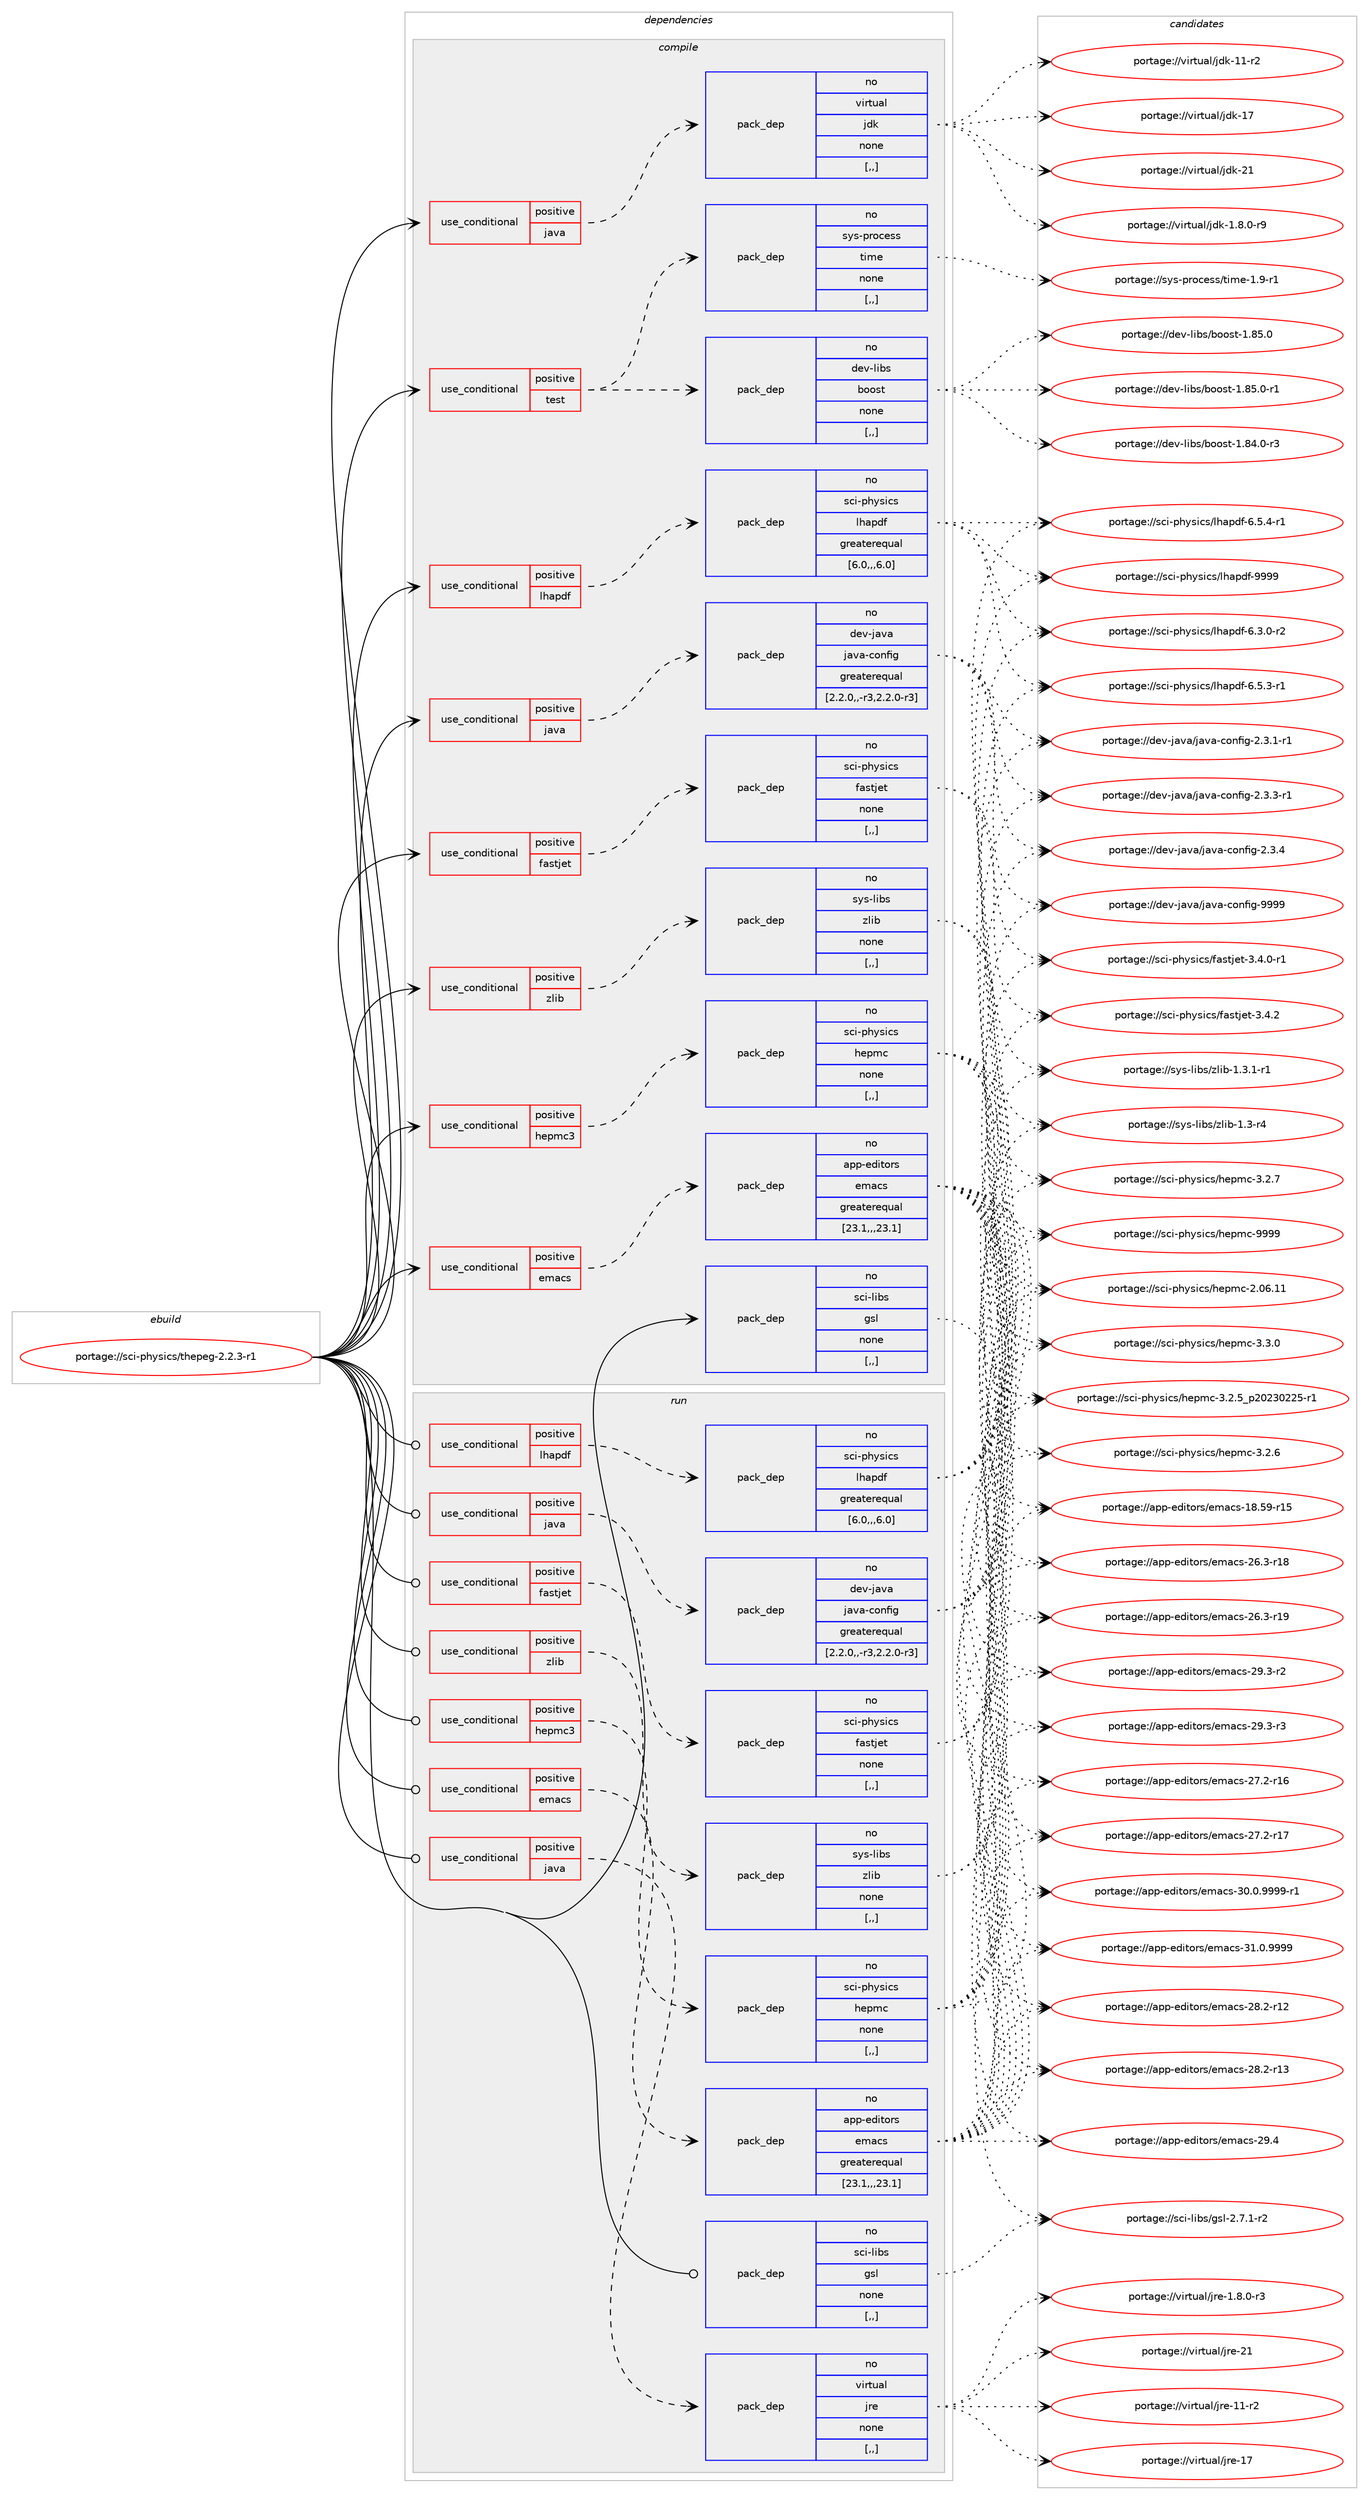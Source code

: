 digraph prolog {

# *************
# Graph options
# *************

newrank=true;
concentrate=true;
compound=true;
graph [rankdir=LR,fontname=Helvetica,fontsize=10,ranksep=1.5];#, ranksep=2.5, nodesep=0.2];
edge  [arrowhead=vee];
node  [fontname=Helvetica,fontsize=10];

# **********
# The ebuild
# **********

subgraph cluster_leftcol {
color=gray;
rank=same;
label=<<i>ebuild</i>>;
id [label="portage://sci-physics/thepeg-2.2.3-r1", color=red, width=4, href="../sci-physics/thepeg-2.2.3-r1.svg"];
}

# ****************
# The dependencies
# ****************

subgraph cluster_midcol {
color=gray;
label=<<i>dependencies</i>>;
subgraph cluster_compile {
fillcolor="#eeeeee";
style=filled;
label=<<i>compile</i>>;
subgraph cond106956 {
dependency402785 [label=<<TABLE BORDER="0" CELLBORDER="1" CELLSPACING="0" CELLPADDING="4"><TR><TD ROWSPAN="3" CELLPADDING="10">use_conditional</TD></TR><TR><TD>positive</TD></TR><TR><TD>emacs</TD></TR></TABLE>>, shape=none, color=red];
subgraph pack292985 {
dependency402786 [label=<<TABLE BORDER="0" CELLBORDER="1" CELLSPACING="0" CELLPADDING="4" WIDTH="220"><TR><TD ROWSPAN="6" CELLPADDING="30">pack_dep</TD></TR><TR><TD WIDTH="110">no</TD></TR><TR><TD>app-editors</TD></TR><TR><TD>emacs</TD></TR><TR><TD>greaterequal</TD></TR><TR><TD>[23.1,,,23.1]</TD></TR></TABLE>>, shape=none, color=blue];
}
dependency402785:e -> dependency402786:w [weight=20,style="dashed",arrowhead="vee"];
}
id:e -> dependency402785:w [weight=20,style="solid",arrowhead="vee"];
subgraph cond106957 {
dependency402787 [label=<<TABLE BORDER="0" CELLBORDER="1" CELLSPACING="0" CELLPADDING="4"><TR><TD ROWSPAN="3" CELLPADDING="10">use_conditional</TD></TR><TR><TD>positive</TD></TR><TR><TD>fastjet</TD></TR></TABLE>>, shape=none, color=red];
subgraph pack292986 {
dependency402788 [label=<<TABLE BORDER="0" CELLBORDER="1" CELLSPACING="0" CELLPADDING="4" WIDTH="220"><TR><TD ROWSPAN="6" CELLPADDING="30">pack_dep</TD></TR><TR><TD WIDTH="110">no</TD></TR><TR><TD>sci-physics</TD></TR><TR><TD>fastjet</TD></TR><TR><TD>none</TD></TR><TR><TD>[,,]</TD></TR></TABLE>>, shape=none, color=blue];
}
dependency402787:e -> dependency402788:w [weight=20,style="dashed",arrowhead="vee"];
}
id:e -> dependency402787:w [weight=20,style="solid",arrowhead="vee"];
subgraph cond106958 {
dependency402789 [label=<<TABLE BORDER="0" CELLBORDER="1" CELLSPACING="0" CELLPADDING="4"><TR><TD ROWSPAN="3" CELLPADDING="10">use_conditional</TD></TR><TR><TD>positive</TD></TR><TR><TD>hepmc3</TD></TR></TABLE>>, shape=none, color=red];
subgraph pack292987 {
dependency402790 [label=<<TABLE BORDER="0" CELLBORDER="1" CELLSPACING="0" CELLPADDING="4" WIDTH="220"><TR><TD ROWSPAN="6" CELLPADDING="30">pack_dep</TD></TR><TR><TD WIDTH="110">no</TD></TR><TR><TD>sci-physics</TD></TR><TR><TD>hepmc</TD></TR><TR><TD>none</TD></TR><TR><TD>[,,]</TD></TR></TABLE>>, shape=none, color=blue];
}
dependency402789:e -> dependency402790:w [weight=20,style="dashed",arrowhead="vee"];
}
id:e -> dependency402789:w [weight=20,style="solid",arrowhead="vee"];
subgraph cond106959 {
dependency402791 [label=<<TABLE BORDER="0" CELLBORDER="1" CELLSPACING="0" CELLPADDING="4"><TR><TD ROWSPAN="3" CELLPADDING="10">use_conditional</TD></TR><TR><TD>positive</TD></TR><TR><TD>java</TD></TR></TABLE>>, shape=none, color=red];
subgraph pack292988 {
dependency402792 [label=<<TABLE BORDER="0" CELLBORDER="1" CELLSPACING="0" CELLPADDING="4" WIDTH="220"><TR><TD ROWSPAN="6" CELLPADDING="30">pack_dep</TD></TR><TR><TD WIDTH="110">no</TD></TR><TR><TD>dev-java</TD></TR><TR><TD>java-config</TD></TR><TR><TD>greaterequal</TD></TR><TR><TD>[2.2.0,,-r3,2.2.0-r3]</TD></TR></TABLE>>, shape=none, color=blue];
}
dependency402791:e -> dependency402792:w [weight=20,style="dashed",arrowhead="vee"];
}
id:e -> dependency402791:w [weight=20,style="solid",arrowhead="vee"];
subgraph cond106960 {
dependency402793 [label=<<TABLE BORDER="0" CELLBORDER="1" CELLSPACING="0" CELLPADDING="4"><TR><TD ROWSPAN="3" CELLPADDING="10">use_conditional</TD></TR><TR><TD>positive</TD></TR><TR><TD>java</TD></TR></TABLE>>, shape=none, color=red];
subgraph pack292989 {
dependency402794 [label=<<TABLE BORDER="0" CELLBORDER="1" CELLSPACING="0" CELLPADDING="4" WIDTH="220"><TR><TD ROWSPAN="6" CELLPADDING="30">pack_dep</TD></TR><TR><TD WIDTH="110">no</TD></TR><TR><TD>virtual</TD></TR><TR><TD>jdk</TD></TR><TR><TD>none</TD></TR><TR><TD>[,,]</TD></TR></TABLE>>, shape=none, color=blue];
}
dependency402793:e -> dependency402794:w [weight=20,style="dashed",arrowhead="vee"];
}
id:e -> dependency402793:w [weight=20,style="solid",arrowhead="vee"];
subgraph cond106961 {
dependency402795 [label=<<TABLE BORDER="0" CELLBORDER="1" CELLSPACING="0" CELLPADDING="4"><TR><TD ROWSPAN="3" CELLPADDING="10">use_conditional</TD></TR><TR><TD>positive</TD></TR><TR><TD>lhapdf</TD></TR></TABLE>>, shape=none, color=red];
subgraph pack292990 {
dependency402796 [label=<<TABLE BORDER="0" CELLBORDER="1" CELLSPACING="0" CELLPADDING="4" WIDTH="220"><TR><TD ROWSPAN="6" CELLPADDING="30">pack_dep</TD></TR><TR><TD WIDTH="110">no</TD></TR><TR><TD>sci-physics</TD></TR><TR><TD>lhapdf</TD></TR><TR><TD>greaterequal</TD></TR><TR><TD>[6.0,,,6.0]</TD></TR></TABLE>>, shape=none, color=blue];
}
dependency402795:e -> dependency402796:w [weight=20,style="dashed",arrowhead="vee"];
}
id:e -> dependency402795:w [weight=20,style="solid",arrowhead="vee"];
subgraph cond106962 {
dependency402797 [label=<<TABLE BORDER="0" CELLBORDER="1" CELLSPACING="0" CELLPADDING="4"><TR><TD ROWSPAN="3" CELLPADDING="10">use_conditional</TD></TR><TR><TD>positive</TD></TR><TR><TD>test</TD></TR></TABLE>>, shape=none, color=red];
subgraph pack292991 {
dependency402798 [label=<<TABLE BORDER="0" CELLBORDER="1" CELLSPACING="0" CELLPADDING="4" WIDTH="220"><TR><TD ROWSPAN="6" CELLPADDING="30">pack_dep</TD></TR><TR><TD WIDTH="110">no</TD></TR><TR><TD>sys-process</TD></TR><TR><TD>time</TD></TR><TR><TD>none</TD></TR><TR><TD>[,,]</TD></TR></TABLE>>, shape=none, color=blue];
}
dependency402797:e -> dependency402798:w [weight=20,style="dashed",arrowhead="vee"];
subgraph pack292992 {
dependency402799 [label=<<TABLE BORDER="0" CELLBORDER="1" CELLSPACING="0" CELLPADDING="4" WIDTH="220"><TR><TD ROWSPAN="6" CELLPADDING="30">pack_dep</TD></TR><TR><TD WIDTH="110">no</TD></TR><TR><TD>dev-libs</TD></TR><TR><TD>boost</TD></TR><TR><TD>none</TD></TR><TR><TD>[,,]</TD></TR></TABLE>>, shape=none, color=blue];
}
dependency402797:e -> dependency402799:w [weight=20,style="dashed",arrowhead="vee"];
}
id:e -> dependency402797:w [weight=20,style="solid",arrowhead="vee"];
subgraph cond106963 {
dependency402800 [label=<<TABLE BORDER="0" CELLBORDER="1" CELLSPACING="0" CELLPADDING="4"><TR><TD ROWSPAN="3" CELLPADDING="10">use_conditional</TD></TR><TR><TD>positive</TD></TR><TR><TD>zlib</TD></TR></TABLE>>, shape=none, color=red];
subgraph pack292993 {
dependency402801 [label=<<TABLE BORDER="0" CELLBORDER="1" CELLSPACING="0" CELLPADDING="4" WIDTH="220"><TR><TD ROWSPAN="6" CELLPADDING="30">pack_dep</TD></TR><TR><TD WIDTH="110">no</TD></TR><TR><TD>sys-libs</TD></TR><TR><TD>zlib</TD></TR><TR><TD>none</TD></TR><TR><TD>[,,]</TD></TR></TABLE>>, shape=none, color=blue];
}
dependency402800:e -> dependency402801:w [weight=20,style="dashed",arrowhead="vee"];
}
id:e -> dependency402800:w [weight=20,style="solid",arrowhead="vee"];
subgraph pack292994 {
dependency402802 [label=<<TABLE BORDER="0" CELLBORDER="1" CELLSPACING="0" CELLPADDING="4" WIDTH="220"><TR><TD ROWSPAN="6" CELLPADDING="30">pack_dep</TD></TR><TR><TD WIDTH="110">no</TD></TR><TR><TD>sci-libs</TD></TR><TR><TD>gsl</TD></TR><TR><TD>none</TD></TR><TR><TD>[,,]</TD></TR></TABLE>>, shape=none, color=blue];
}
id:e -> dependency402802:w [weight=20,style="solid",arrowhead="vee"];
}
subgraph cluster_compileandrun {
fillcolor="#eeeeee";
style=filled;
label=<<i>compile and run</i>>;
}
subgraph cluster_run {
fillcolor="#eeeeee";
style=filled;
label=<<i>run</i>>;
subgraph cond106964 {
dependency402803 [label=<<TABLE BORDER="0" CELLBORDER="1" CELLSPACING="0" CELLPADDING="4"><TR><TD ROWSPAN="3" CELLPADDING="10">use_conditional</TD></TR><TR><TD>positive</TD></TR><TR><TD>emacs</TD></TR></TABLE>>, shape=none, color=red];
subgraph pack292995 {
dependency402804 [label=<<TABLE BORDER="0" CELLBORDER="1" CELLSPACING="0" CELLPADDING="4" WIDTH="220"><TR><TD ROWSPAN="6" CELLPADDING="30">pack_dep</TD></TR><TR><TD WIDTH="110">no</TD></TR><TR><TD>app-editors</TD></TR><TR><TD>emacs</TD></TR><TR><TD>greaterequal</TD></TR><TR><TD>[23.1,,,23.1]</TD></TR></TABLE>>, shape=none, color=blue];
}
dependency402803:e -> dependency402804:w [weight=20,style="dashed",arrowhead="vee"];
}
id:e -> dependency402803:w [weight=20,style="solid",arrowhead="odot"];
subgraph cond106965 {
dependency402805 [label=<<TABLE BORDER="0" CELLBORDER="1" CELLSPACING="0" CELLPADDING="4"><TR><TD ROWSPAN="3" CELLPADDING="10">use_conditional</TD></TR><TR><TD>positive</TD></TR><TR><TD>fastjet</TD></TR></TABLE>>, shape=none, color=red];
subgraph pack292996 {
dependency402806 [label=<<TABLE BORDER="0" CELLBORDER="1" CELLSPACING="0" CELLPADDING="4" WIDTH="220"><TR><TD ROWSPAN="6" CELLPADDING="30">pack_dep</TD></TR><TR><TD WIDTH="110">no</TD></TR><TR><TD>sci-physics</TD></TR><TR><TD>fastjet</TD></TR><TR><TD>none</TD></TR><TR><TD>[,,]</TD></TR></TABLE>>, shape=none, color=blue];
}
dependency402805:e -> dependency402806:w [weight=20,style="dashed",arrowhead="vee"];
}
id:e -> dependency402805:w [weight=20,style="solid",arrowhead="odot"];
subgraph cond106966 {
dependency402807 [label=<<TABLE BORDER="0" CELLBORDER="1" CELLSPACING="0" CELLPADDING="4"><TR><TD ROWSPAN="3" CELLPADDING="10">use_conditional</TD></TR><TR><TD>positive</TD></TR><TR><TD>hepmc3</TD></TR></TABLE>>, shape=none, color=red];
subgraph pack292997 {
dependency402808 [label=<<TABLE BORDER="0" CELLBORDER="1" CELLSPACING="0" CELLPADDING="4" WIDTH="220"><TR><TD ROWSPAN="6" CELLPADDING="30">pack_dep</TD></TR><TR><TD WIDTH="110">no</TD></TR><TR><TD>sci-physics</TD></TR><TR><TD>hepmc</TD></TR><TR><TD>none</TD></TR><TR><TD>[,,]</TD></TR></TABLE>>, shape=none, color=blue];
}
dependency402807:e -> dependency402808:w [weight=20,style="dashed",arrowhead="vee"];
}
id:e -> dependency402807:w [weight=20,style="solid",arrowhead="odot"];
subgraph cond106967 {
dependency402809 [label=<<TABLE BORDER="0" CELLBORDER="1" CELLSPACING="0" CELLPADDING="4"><TR><TD ROWSPAN="3" CELLPADDING="10">use_conditional</TD></TR><TR><TD>positive</TD></TR><TR><TD>java</TD></TR></TABLE>>, shape=none, color=red];
subgraph pack292998 {
dependency402810 [label=<<TABLE BORDER="0" CELLBORDER="1" CELLSPACING="0" CELLPADDING="4" WIDTH="220"><TR><TD ROWSPAN="6" CELLPADDING="30">pack_dep</TD></TR><TR><TD WIDTH="110">no</TD></TR><TR><TD>dev-java</TD></TR><TR><TD>java-config</TD></TR><TR><TD>greaterequal</TD></TR><TR><TD>[2.2.0,,-r3,2.2.0-r3]</TD></TR></TABLE>>, shape=none, color=blue];
}
dependency402809:e -> dependency402810:w [weight=20,style="dashed",arrowhead="vee"];
}
id:e -> dependency402809:w [weight=20,style="solid",arrowhead="odot"];
subgraph cond106968 {
dependency402811 [label=<<TABLE BORDER="0" CELLBORDER="1" CELLSPACING="0" CELLPADDING="4"><TR><TD ROWSPAN="3" CELLPADDING="10">use_conditional</TD></TR><TR><TD>positive</TD></TR><TR><TD>java</TD></TR></TABLE>>, shape=none, color=red];
subgraph pack292999 {
dependency402812 [label=<<TABLE BORDER="0" CELLBORDER="1" CELLSPACING="0" CELLPADDING="4" WIDTH="220"><TR><TD ROWSPAN="6" CELLPADDING="30">pack_dep</TD></TR><TR><TD WIDTH="110">no</TD></TR><TR><TD>virtual</TD></TR><TR><TD>jre</TD></TR><TR><TD>none</TD></TR><TR><TD>[,,]</TD></TR></TABLE>>, shape=none, color=blue];
}
dependency402811:e -> dependency402812:w [weight=20,style="dashed",arrowhead="vee"];
}
id:e -> dependency402811:w [weight=20,style="solid",arrowhead="odot"];
subgraph cond106969 {
dependency402813 [label=<<TABLE BORDER="0" CELLBORDER="1" CELLSPACING="0" CELLPADDING="4"><TR><TD ROWSPAN="3" CELLPADDING="10">use_conditional</TD></TR><TR><TD>positive</TD></TR><TR><TD>lhapdf</TD></TR></TABLE>>, shape=none, color=red];
subgraph pack293000 {
dependency402814 [label=<<TABLE BORDER="0" CELLBORDER="1" CELLSPACING="0" CELLPADDING="4" WIDTH="220"><TR><TD ROWSPAN="6" CELLPADDING="30">pack_dep</TD></TR><TR><TD WIDTH="110">no</TD></TR><TR><TD>sci-physics</TD></TR><TR><TD>lhapdf</TD></TR><TR><TD>greaterequal</TD></TR><TR><TD>[6.0,,,6.0]</TD></TR></TABLE>>, shape=none, color=blue];
}
dependency402813:e -> dependency402814:w [weight=20,style="dashed",arrowhead="vee"];
}
id:e -> dependency402813:w [weight=20,style="solid",arrowhead="odot"];
subgraph cond106970 {
dependency402815 [label=<<TABLE BORDER="0" CELLBORDER="1" CELLSPACING="0" CELLPADDING="4"><TR><TD ROWSPAN="3" CELLPADDING="10">use_conditional</TD></TR><TR><TD>positive</TD></TR><TR><TD>zlib</TD></TR></TABLE>>, shape=none, color=red];
subgraph pack293001 {
dependency402816 [label=<<TABLE BORDER="0" CELLBORDER="1" CELLSPACING="0" CELLPADDING="4" WIDTH="220"><TR><TD ROWSPAN="6" CELLPADDING="30">pack_dep</TD></TR><TR><TD WIDTH="110">no</TD></TR><TR><TD>sys-libs</TD></TR><TR><TD>zlib</TD></TR><TR><TD>none</TD></TR><TR><TD>[,,]</TD></TR></TABLE>>, shape=none, color=blue];
}
dependency402815:e -> dependency402816:w [weight=20,style="dashed",arrowhead="vee"];
}
id:e -> dependency402815:w [weight=20,style="solid",arrowhead="odot"];
subgraph pack293002 {
dependency402817 [label=<<TABLE BORDER="0" CELLBORDER="1" CELLSPACING="0" CELLPADDING="4" WIDTH="220"><TR><TD ROWSPAN="6" CELLPADDING="30">pack_dep</TD></TR><TR><TD WIDTH="110">no</TD></TR><TR><TD>sci-libs</TD></TR><TR><TD>gsl</TD></TR><TR><TD>none</TD></TR><TR><TD>[,,]</TD></TR></TABLE>>, shape=none, color=blue];
}
id:e -> dependency402817:w [weight=20,style="solid",arrowhead="odot"];
}
}

# **************
# The candidates
# **************

subgraph cluster_choices {
rank=same;
color=gray;
label=<<i>candidates</i>>;

subgraph choice292985 {
color=black;
nodesep=1;
choice9711211245101100105116111114115471011099799115454956465357451144953 [label="portage://app-editors/emacs-18.59-r15", color=red, width=4,href="../app-editors/emacs-18.59-r15.svg"];
choice97112112451011001051161111141154710110997991154550544651451144956 [label="portage://app-editors/emacs-26.3-r18", color=red, width=4,href="../app-editors/emacs-26.3-r18.svg"];
choice97112112451011001051161111141154710110997991154550544651451144957 [label="portage://app-editors/emacs-26.3-r19", color=red, width=4,href="../app-editors/emacs-26.3-r19.svg"];
choice97112112451011001051161111141154710110997991154550554650451144954 [label="portage://app-editors/emacs-27.2-r16", color=red, width=4,href="../app-editors/emacs-27.2-r16.svg"];
choice97112112451011001051161111141154710110997991154550554650451144955 [label="portage://app-editors/emacs-27.2-r17", color=red, width=4,href="../app-editors/emacs-27.2-r17.svg"];
choice97112112451011001051161111141154710110997991154550564650451144950 [label="portage://app-editors/emacs-28.2-r12", color=red, width=4,href="../app-editors/emacs-28.2-r12.svg"];
choice97112112451011001051161111141154710110997991154550564650451144951 [label="portage://app-editors/emacs-28.2-r13", color=red, width=4,href="../app-editors/emacs-28.2-r13.svg"];
choice971121124510110010511611111411547101109979911545505746514511450 [label="portage://app-editors/emacs-29.3-r2", color=red, width=4,href="../app-editors/emacs-29.3-r2.svg"];
choice971121124510110010511611111411547101109979911545505746514511451 [label="portage://app-editors/emacs-29.3-r3", color=red, width=4,href="../app-editors/emacs-29.3-r3.svg"];
choice97112112451011001051161111141154710110997991154550574652 [label="portage://app-editors/emacs-29.4", color=red, width=4,href="../app-editors/emacs-29.4.svg"];
choice9711211245101100105116111114115471011099799115455148464846575757574511449 [label="portage://app-editors/emacs-30.0.9999-r1", color=red, width=4,href="../app-editors/emacs-30.0.9999-r1.svg"];
choice971121124510110010511611111411547101109979911545514946484657575757 [label="portage://app-editors/emacs-31.0.9999", color=red, width=4,href="../app-editors/emacs-31.0.9999.svg"];
dependency402786:e -> choice9711211245101100105116111114115471011099799115454956465357451144953:w [style=dotted,weight="100"];
dependency402786:e -> choice97112112451011001051161111141154710110997991154550544651451144956:w [style=dotted,weight="100"];
dependency402786:e -> choice97112112451011001051161111141154710110997991154550544651451144957:w [style=dotted,weight="100"];
dependency402786:e -> choice97112112451011001051161111141154710110997991154550554650451144954:w [style=dotted,weight="100"];
dependency402786:e -> choice97112112451011001051161111141154710110997991154550554650451144955:w [style=dotted,weight="100"];
dependency402786:e -> choice97112112451011001051161111141154710110997991154550564650451144950:w [style=dotted,weight="100"];
dependency402786:e -> choice97112112451011001051161111141154710110997991154550564650451144951:w [style=dotted,weight="100"];
dependency402786:e -> choice971121124510110010511611111411547101109979911545505746514511450:w [style=dotted,weight="100"];
dependency402786:e -> choice971121124510110010511611111411547101109979911545505746514511451:w [style=dotted,weight="100"];
dependency402786:e -> choice97112112451011001051161111141154710110997991154550574652:w [style=dotted,weight="100"];
dependency402786:e -> choice9711211245101100105116111114115471011099799115455148464846575757574511449:w [style=dotted,weight="100"];
dependency402786:e -> choice971121124510110010511611111411547101109979911545514946484657575757:w [style=dotted,weight="100"];
}
subgraph choice292986 {
color=black;
nodesep=1;
choice11599105451121041211151059911547102971151161061011164551465246484511449 [label="portage://sci-physics/fastjet-3.4.0-r1", color=red, width=4,href="../sci-physics/fastjet-3.4.0-r1.svg"];
choice1159910545112104121115105991154710297115116106101116455146524650 [label="portage://sci-physics/fastjet-3.4.2", color=red, width=4,href="../sci-physics/fastjet-3.4.2.svg"];
dependency402788:e -> choice11599105451121041211151059911547102971151161061011164551465246484511449:w [style=dotted,weight="100"];
dependency402788:e -> choice1159910545112104121115105991154710297115116106101116455146524650:w [style=dotted,weight="100"];
}
subgraph choice292987 {
color=black;
nodesep=1;
choice11599105451121041211151059911547104101112109994550464854464949 [label="portage://sci-physics/hepmc-2.06.11", color=red, width=4,href="../sci-physics/hepmc-2.06.11.svg"];
choice11599105451121041211151059911547104101112109994551465046539511250485051485050534511449 [label="portage://sci-physics/hepmc-3.2.5_p20230225-r1", color=red, width=4,href="../sci-physics/hepmc-3.2.5_p20230225-r1.svg"];
choice1159910545112104121115105991154710410111210999455146504654 [label="portage://sci-physics/hepmc-3.2.6", color=red, width=4,href="../sci-physics/hepmc-3.2.6.svg"];
choice1159910545112104121115105991154710410111210999455146504655 [label="portage://sci-physics/hepmc-3.2.7", color=red, width=4,href="../sci-physics/hepmc-3.2.7.svg"];
choice1159910545112104121115105991154710410111210999455146514648 [label="portage://sci-physics/hepmc-3.3.0", color=red, width=4,href="../sci-physics/hepmc-3.3.0.svg"];
choice11599105451121041211151059911547104101112109994557575757 [label="portage://sci-physics/hepmc-9999", color=red, width=4,href="../sci-physics/hepmc-9999.svg"];
dependency402790:e -> choice11599105451121041211151059911547104101112109994550464854464949:w [style=dotted,weight="100"];
dependency402790:e -> choice11599105451121041211151059911547104101112109994551465046539511250485051485050534511449:w [style=dotted,weight="100"];
dependency402790:e -> choice1159910545112104121115105991154710410111210999455146504654:w [style=dotted,weight="100"];
dependency402790:e -> choice1159910545112104121115105991154710410111210999455146504655:w [style=dotted,weight="100"];
dependency402790:e -> choice1159910545112104121115105991154710410111210999455146514648:w [style=dotted,weight="100"];
dependency402790:e -> choice11599105451121041211151059911547104101112109994557575757:w [style=dotted,weight="100"];
}
subgraph choice292988 {
color=black;
nodesep=1;
choice10010111845106971189747106971189745991111101021051034550465146494511449 [label="portage://dev-java/java-config-2.3.1-r1", color=red, width=4,href="../dev-java/java-config-2.3.1-r1.svg"];
choice10010111845106971189747106971189745991111101021051034550465146514511449 [label="portage://dev-java/java-config-2.3.3-r1", color=red, width=4,href="../dev-java/java-config-2.3.3-r1.svg"];
choice1001011184510697118974710697118974599111110102105103455046514652 [label="portage://dev-java/java-config-2.3.4", color=red, width=4,href="../dev-java/java-config-2.3.4.svg"];
choice10010111845106971189747106971189745991111101021051034557575757 [label="portage://dev-java/java-config-9999", color=red, width=4,href="../dev-java/java-config-9999.svg"];
dependency402792:e -> choice10010111845106971189747106971189745991111101021051034550465146494511449:w [style=dotted,weight="100"];
dependency402792:e -> choice10010111845106971189747106971189745991111101021051034550465146514511449:w [style=dotted,weight="100"];
dependency402792:e -> choice1001011184510697118974710697118974599111110102105103455046514652:w [style=dotted,weight="100"];
dependency402792:e -> choice10010111845106971189747106971189745991111101021051034557575757:w [style=dotted,weight="100"];
}
subgraph choice292989 {
color=black;
nodesep=1;
choice11810511411611797108471061001074549465646484511457 [label="portage://virtual/jdk-1.8.0-r9", color=red, width=4,href="../virtual/jdk-1.8.0-r9.svg"];
choice11810511411611797108471061001074549494511450 [label="portage://virtual/jdk-11-r2", color=red, width=4,href="../virtual/jdk-11-r2.svg"];
choice1181051141161179710847106100107454955 [label="portage://virtual/jdk-17", color=red, width=4,href="../virtual/jdk-17.svg"];
choice1181051141161179710847106100107455049 [label="portage://virtual/jdk-21", color=red, width=4,href="../virtual/jdk-21.svg"];
dependency402794:e -> choice11810511411611797108471061001074549465646484511457:w [style=dotted,weight="100"];
dependency402794:e -> choice11810511411611797108471061001074549494511450:w [style=dotted,weight="100"];
dependency402794:e -> choice1181051141161179710847106100107454955:w [style=dotted,weight="100"];
dependency402794:e -> choice1181051141161179710847106100107455049:w [style=dotted,weight="100"];
}
subgraph choice292990 {
color=black;
nodesep=1;
choice11599105451121041211151059911547108104971121001024554465146484511450 [label="portage://sci-physics/lhapdf-6.3.0-r2", color=red, width=4,href="../sci-physics/lhapdf-6.3.0-r2.svg"];
choice11599105451121041211151059911547108104971121001024554465346514511449 [label="portage://sci-physics/lhapdf-6.5.3-r1", color=red, width=4,href="../sci-physics/lhapdf-6.5.3-r1.svg"];
choice11599105451121041211151059911547108104971121001024554465346524511449 [label="portage://sci-physics/lhapdf-6.5.4-r1", color=red, width=4,href="../sci-physics/lhapdf-6.5.4-r1.svg"];
choice11599105451121041211151059911547108104971121001024557575757 [label="portage://sci-physics/lhapdf-9999", color=red, width=4,href="../sci-physics/lhapdf-9999.svg"];
dependency402796:e -> choice11599105451121041211151059911547108104971121001024554465146484511450:w [style=dotted,weight="100"];
dependency402796:e -> choice11599105451121041211151059911547108104971121001024554465346514511449:w [style=dotted,weight="100"];
dependency402796:e -> choice11599105451121041211151059911547108104971121001024554465346524511449:w [style=dotted,weight="100"];
dependency402796:e -> choice11599105451121041211151059911547108104971121001024557575757:w [style=dotted,weight="100"];
}
subgraph choice292991 {
color=black;
nodesep=1;
choice115121115451121141119910111511547116105109101454946574511449 [label="portage://sys-process/time-1.9-r1", color=red, width=4,href="../sys-process/time-1.9-r1.svg"];
dependency402798:e -> choice115121115451121141119910111511547116105109101454946574511449:w [style=dotted,weight="100"];
}
subgraph choice292992 {
color=black;
nodesep=1;
choice10010111845108105981154798111111115116454946565246484511451 [label="portage://dev-libs/boost-1.84.0-r3", color=red, width=4,href="../dev-libs/boost-1.84.0-r3.svg"];
choice1001011184510810598115479811111111511645494656534648 [label="portage://dev-libs/boost-1.85.0", color=red, width=4,href="../dev-libs/boost-1.85.0.svg"];
choice10010111845108105981154798111111115116454946565346484511449 [label="portage://dev-libs/boost-1.85.0-r1", color=red, width=4,href="../dev-libs/boost-1.85.0-r1.svg"];
dependency402799:e -> choice10010111845108105981154798111111115116454946565246484511451:w [style=dotted,weight="100"];
dependency402799:e -> choice1001011184510810598115479811111111511645494656534648:w [style=dotted,weight="100"];
dependency402799:e -> choice10010111845108105981154798111111115116454946565346484511449:w [style=dotted,weight="100"];
}
subgraph choice292993 {
color=black;
nodesep=1;
choice11512111545108105981154712210810598454946514511452 [label="portage://sys-libs/zlib-1.3-r4", color=red, width=4,href="../sys-libs/zlib-1.3-r4.svg"];
choice115121115451081059811547122108105984549465146494511449 [label="portage://sys-libs/zlib-1.3.1-r1", color=red, width=4,href="../sys-libs/zlib-1.3.1-r1.svg"];
dependency402801:e -> choice11512111545108105981154712210810598454946514511452:w [style=dotted,weight="100"];
dependency402801:e -> choice115121115451081059811547122108105984549465146494511449:w [style=dotted,weight="100"];
}
subgraph choice292994 {
color=black;
nodesep=1;
choice115991054510810598115471031151084550465546494511450 [label="portage://sci-libs/gsl-2.7.1-r2", color=red, width=4,href="../sci-libs/gsl-2.7.1-r2.svg"];
dependency402802:e -> choice115991054510810598115471031151084550465546494511450:w [style=dotted,weight="100"];
}
subgraph choice292995 {
color=black;
nodesep=1;
choice9711211245101100105116111114115471011099799115454956465357451144953 [label="portage://app-editors/emacs-18.59-r15", color=red, width=4,href="../app-editors/emacs-18.59-r15.svg"];
choice97112112451011001051161111141154710110997991154550544651451144956 [label="portage://app-editors/emacs-26.3-r18", color=red, width=4,href="../app-editors/emacs-26.3-r18.svg"];
choice97112112451011001051161111141154710110997991154550544651451144957 [label="portage://app-editors/emacs-26.3-r19", color=red, width=4,href="../app-editors/emacs-26.3-r19.svg"];
choice97112112451011001051161111141154710110997991154550554650451144954 [label="portage://app-editors/emacs-27.2-r16", color=red, width=4,href="../app-editors/emacs-27.2-r16.svg"];
choice97112112451011001051161111141154710110997991154550554650451144955 [label="portage://app-editors/emacs-27.2-r17", color=red, width=4,href="../app-editors/emacs-27.2-r17.svg"];
choice97112112451011001051161111141154710110997991154550564650451144950 [label="portage://app-editors/emacs-28.2-r12", color=red, width=4,href="../app-editors/emacs-28.2-r12.svg"];
choice97112112451011001051161111141154710110997991154550564650451144951 [label="portage://app-editors/emacs-28.2-r13", color=red, width=4,href="../app-editors/emacs-28.2-r13.svg"];
choice971121124510110010511611111411547101109979911545505746514511450 [label="portage://app-editors/emacs-29.3-r2", color=red, width=4,href="../app-editors/emacs-29.3-r2.svg"];
choice971121124510110010511611111411547101109979911545505746514511451 [label="portage://app-editors/emacs-29.3-r3", color=red, width=4,href="../app-editors/emacs-29.3-r3.svg"];
choice97112112451011001051161111141154710110997991154550574652 [label="portage://app-editors/emacs-29.4", color=red, width=4,href="../app-editors/emacs-29.4.svg"];
choice9711211245101100105116111114115471011099799115455148464846575757574511449 [label="portage://app-editors/emacs-30.0.9999-r1", color=red, width=4,href="../app-editors/emacs-30.0.9999-r1.svg"];
choice971121124510110010511611111411547101109979911545514946484657575757 [label="portage://app-editors/emacs-31.0.9999", color=red, width=4,href="../app-editors/emacs-31.0.9999.svg"];
dependency402804:e -> choice9711211245101100105116111114115471011099799115454956465357451144953:w [style=dotted,weight="100"];
dependency402804:e -> choice97112112451011001051161111141154710110997991154550544651451144956:w [style=dotted,weight="100"];
dependency402804:e -> choice97112112451011001051161111141154710110997991154550544651451144957:w [style=dotted,weight="100"];
dependency402804:e -> choice97112112451011001051161111141154710110997991154550554650451144954:w [style=dotted,weight="100"];
dependency402804:e -> choice97112112451011001051161111141154710110997991154550554650451144955:w [style=dotted,weight="100"];
dependency402804:e -> choice97112112451011001051161111141154710110997991154550564650451144950:w [style=dotted,weight="100"];
dependency402804:e -> choice97112112451011001051161111141154710110997991154550564650451144951:w [style=dotted,weight="100"];
dependency402804:e -> choice971121124510110010511611111411547101109979911545505746514511450:w [style=dotted,weight="100"];
dependency402804:e -> choice971121124510110010511611111411547101109979911545505746514511451:w [style=dotted,weight="100"];
dependency402804:e -> choice97112112451011001051161111141154710110997991154550574652:w [style=dotted,weight="100"];
dependency402804:e -> choice9711211245101100105116111114115471011099799115455148464846575757574511449:w [style=dotted,weight="100"];
dependency402804:e -> choice971121124510110010511611111411547101109979911545514946484657575757:w [style=dotted,weight="100"];
}
subgraph choice292996 {
color=black;
nodesep=1;
choice11599105451121041211151059911547102971151161061011164551465246484511449 [label="portage://sci-physics/fastjet-3.4.0-r1", color=red, width=4,href="../sci-physics/fastjet-3.4.0-r1.svg"];
choice1159910545112104121115105991154710297115116106101116455146524650 [label="portage://sci-physics/fastjet-3.4.2", color=red, width=4,href="../sci-physics/fastjet-3.4.2.svg"];
dependency402806:e -> choice11599105451121041211151059911547102971151161061011164551465246484511449:w [style=dotted,weight="100"];
dependency402806:e -> choice1159910545112104121115105991154710297115116106101116455146524650:w [style=dotted,weight="100"];
}
subgraph choice292997 {
color=black;
nodesep=1;
choice11599105451121041211151059911547104101112109994550464854464949 [label="portage://sci-physics/hepmc-2.06.11", color=red, width=4,href="../sci-physics/hepmc-2.06.11.svg"];
choice11599105451121041211151059911547104101112109994551465046539511250485051485050534511449 [label="portage://sci-physics/hepmc-3.2.5_p20230225-r1", color=red, width=4,href="../sci-physics/hepmc-3.2.5_p20230225-r1.svg"];
choice1159910545112104121115105991154710410111210999455146504654 [label="portage://sci-physics/hepmc-3.2.6", color=red, width=4,href="../sci-physics/hepmc-3.2.6.svg"];
choice1159910545112104121115105991154710410111210999455146504655 [label="portage://sci-physics/hepmc-3.2.7", color=red, width=4,href="../sci-physics/hepmc-3.2.7.svg"];
choice1159910545112104121115105991154710410111210999455146514648 [label="portage://sci-physics/hepmc-3.3.0", color=red, width=4,href="../sci-physics/hepmc-3.3.0.svg"];
choice11599105451121041211151059911547104101112109994557575757 [label="portage://sci-physics/hepmc-9999", color=red, width=4,href="../sci-physics/hepmc-9999.svg"];
dependency402808:e -> choice11599105451121041211151059911547104101112109994550464854464949:w [style=dotted,weight="100"];
dependency402808:e -> choice11599105451121041211151059911547104101112109994551465046539511250485051485050534511449:w [style=dotted,weight="100"];
dependency402808:e -> choice1159910545112104121115105991154710410111210999455146504654:w [style=dotted,weight="100"];
dependency402808:e -> choice1159910545112104121115105991154710410111210999455146504655:w [style=dotted,weight="100"];
dependency402808:e -> choice1159910545112104121115105991154710410111210999455146514648:w [style=dotted,weight="100"];
dependency402808:e -> choice11599105451121041211151059911547104101112109994557575757:w [style=dotted,weight="100"];
}
subgraph choice292998 {
color=black;
nodesep=1;
choice10010111845106971189747106971189745991111101021051034550465146494511449 [label="portage://dev-java/java-config-2.3.1-r1", color=red, width=4,href="../dev-java/java-config-2.3.1-r1.svg"];
choice10010111845106971189747106971189745991111101021051034550465146514511449 [label="portage://dev-java/java-config-2.3.3-r1", color=red, width=4,href="../dev-java/java-config-2.3.3-r1.svg"];
choice1001011184510697118974710697118974599111110102105103455046514652 [label="portage://dev-java/java-config-2.3.4", color=red, width=4,href="../dev-java/java-config-2.3.4.svg"];
choice10010111845106971189747106971189745991111101021051034557575757 [label="portage://dev-java/java-config-9999", color=red, width=4,href="../dev-java/java-config-9999.svg"];
dependency402810:e -> choice10010111845106971189747106971189745991111101021051034550465146494511449:w [style=dotted,weight="100"];
dependency402810:e -> choice10010111845106971189747106971189745991111101021051034550465146514511449:w [style=dotted,weight="100"];
dependency402810:e -> choice1001011184510697118974710697118974599111110102105103455046514652:w [style=dotted,weight="100"];
dependency402810:e -> choice10010111845106971189747106971189745991111101021051034557575757:w [style=dotted,weight="100"];
}
subgraph choice292999 {
color=black;
nodesep=1;
choice11810511411611797108471061141014549465646484511451 [label="portage://virtual/jre-1.8.0-r3", color=red, width=4,href="../virtual/jre-1.8.0-r3.svg"];
choice11810511411611797108471061141014549494511450 [label="portage://virtual/jre-11-r2", color=red, width=4,href="../virtual/jre-11-r2.svg"];
choice1181051141161179710847106114101454955 [label="portage://virtual/jre-17", color=red, width=4,href="../virtual/jre-17.svg"];
choice1181051141161179710847106114101455049 [label="portage://virtual/jre-21", color=red, width=4,href="../virtual/jre-21.svg"];
dependency402812:e -> choice11810511411611797108471061141014549465646484511451:w [style=dotted,weight="100"];
dependency402812:e -> choice11810511411611797108471061141014549494511450:w [style=dotted,weight="100"];
dependency402812:e -> choice1181051141161179710847106114101454955:w [style=dotted,weight="100"];
dependency402812:e -> choice1181051141161179710847106114101455049:w [style=dotted,weight="100"];
}
subgraph choice293000 {
color=black;
nodesep=1;
choice11599105451121041211151059911547108104971121001024554465146484511450 [label="portage://sci-physics/lhapdf-6.3.0-r2", color=red, width=4,href="../sci-physics/lhapdf-6.3.0-r2.svg"];
choice11599105451121041211151059911547108104971121001024554465346514511449 [label="portage://sci-physics/lhapdf-6.5.3-r1", color=red, width=4,href="../sci-physics/lhapdf-6.5.3-r1.svg"];
choice11599105451121041211151059911547108104971121001024554465346524511449 [label="portage://sci-physics/lhapdf-6.5.4-r1", color=red, width=4,href="../sci-physics/lhapdf-6.5.4-r1.svg"];
choice11599105451121041211151059911547108104971121001024557575757 [label="portage://sci-physics/lhapdf-9999", color=red, width=4,href="../sci-physics/lhapdf-9999.svg"];
dependency402814:e -> choice11599105451121041211151059911547108104971121001024554465146484511450:w [style=dotted,weight="100"];
dependency402814:e -> choice11599105451121041211151059911547108104971121001024554465346514511449:w [style=dotted,weight="100"];
dependency402814:e -> choice11599105451121041211151059911547108104971121001024554465346524511449:w [style=dotted,weight="100"];
dependency402814:e -> choice11599105451121041211151059911547108104971121001024557575757:w [style=dotted,weight="100"];
}
subgraph choice293001 {
color=black;
nodesep=1;
choice11512111545108105981154712210810598454946514511452 [label="portage://sys-libs/zlib-1.3-r4", color=red, width=4,href="../sys-libs/zlib-1.3-r4.svg"];
choice115121115451081059811547122108105984549465146494511449 [label="portage://sys-libs/zlib-1.3.1-r1", color=red, width=4,href="../sys-libs/zlib-1.3.1-r1.svg"];
dependency402816:e -> choice11512111545108105981154712210810598454946514511452:w [style=dotted,weight="100"];
dependency402816:e -> choice115121115451081059811547122108105984549465146494511449:w [style=dotted,weight="100"];
}
subgraph choice293002 {
color=black;
nodesep=1;
choice115991054510810598115471031151084550465546494511450 [label="portage://sci-libs/gsl-2.7.1-r2", color=red, width=4,href="../sci-libs/gsl-2.7.1-r2.svg"];
dependency402817:e -> choice115991054510810598115471031151084550465546494511450:w [style=dotted,weight="100"];
}
}

}

